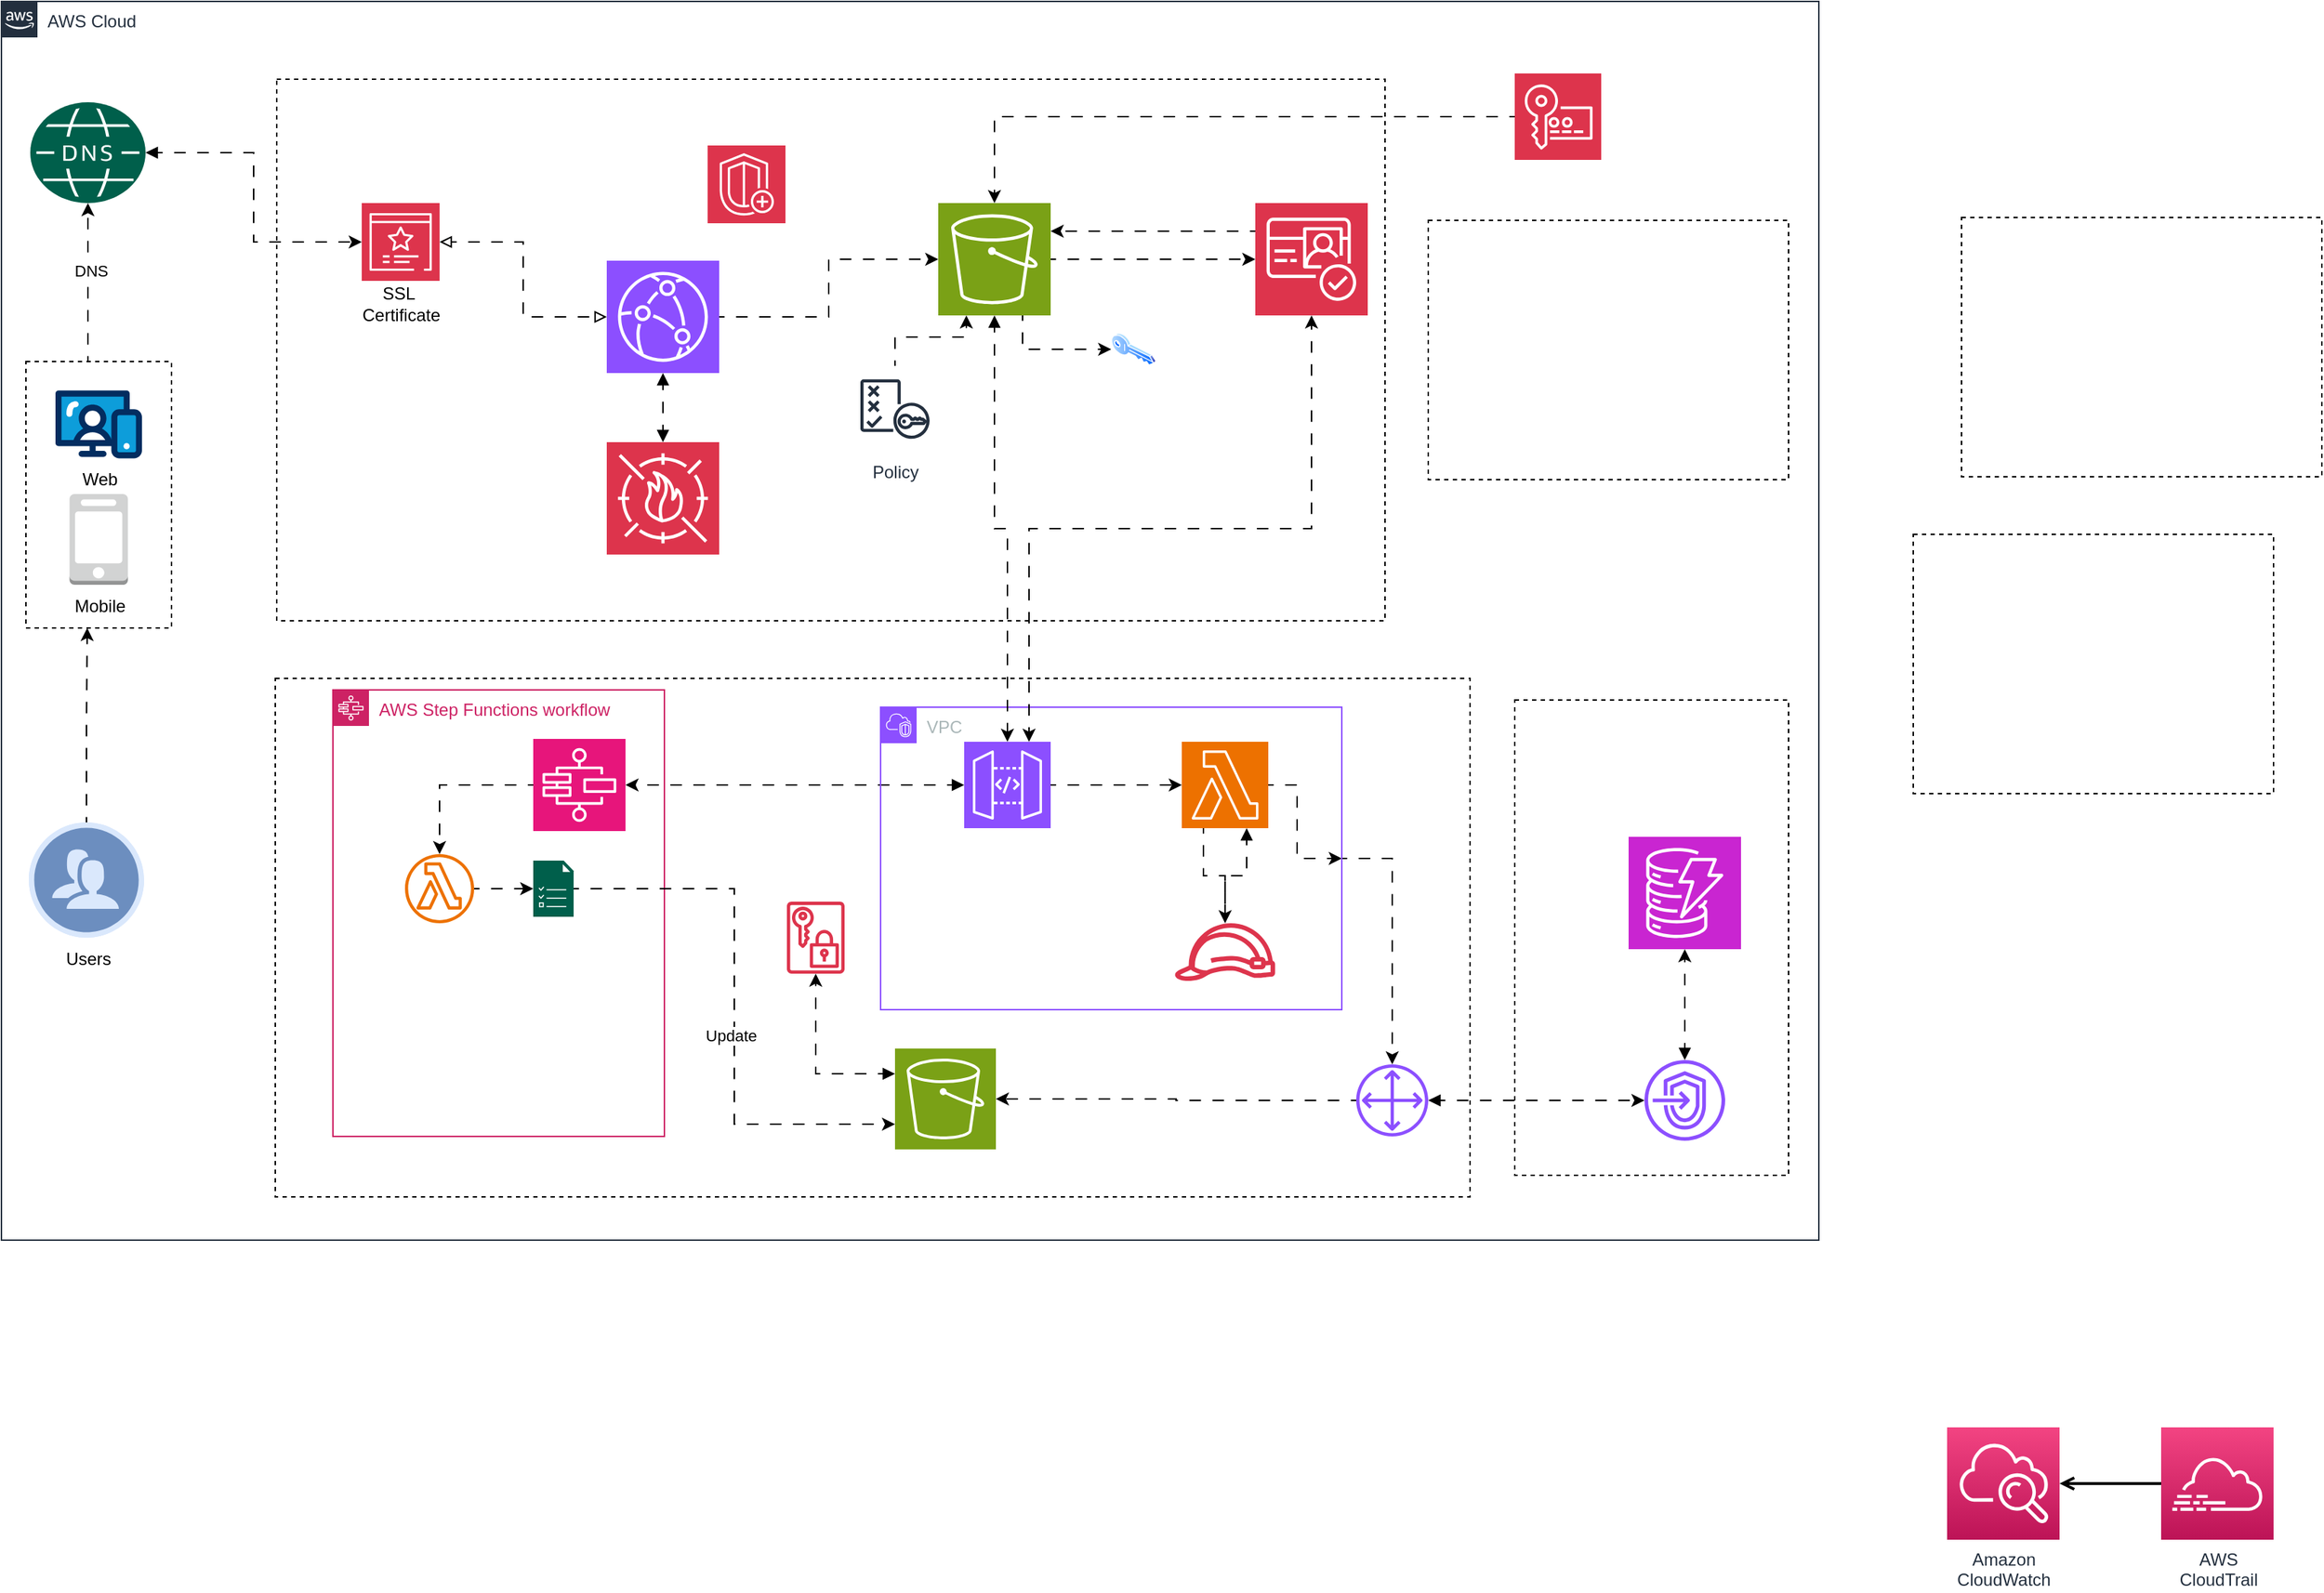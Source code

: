<mxfile version="24.0.6" type="github">
  <diagram id="Ht1M8jgEwFfnCIfOTk4-" name="Page-1">
    <mxGraphModel dx="1750" dy="948" grid="1" gridSize="10" guides="1" tooltips="1" connect="1" arrows="1" fold="1" page="1" pageScale="1" pageWidth="1169" pageHeight="827" math="0" shadow="0">
      <root>
        <mxCell id="0" />
        <mxCell id="1" parent="0" />
        <mxCell id="zDLwmak6Exq9vii1_VhZ-11" value="AWS Cloud" style="points=[[0,0],[0.25,0],[0.5,0],[0.75,0],[1,0],[1,0.25],[1,0.5],[1,0.75],[1,1],[0.75,1],[0.5,1],[0.25,1],[0,1],[0,0.75],[0,0.5],[0,0.25]];outlineConnect=0;gradientColor=none;html=1;whiteSpace=wrap;fontSize=12;fontStyle=0;shape=mxgraph.aws4.group;grIcon=mxgraph.aws4.group_aws_cloud_alt;strokeColor=#232F3E;fillColor=none;verticalAlign=top;align=left;spacingLeft=30;fontColor=#232F3E;dashed=0;labelBackgroundColor=#ffffff;container=1;pointerEvents=0;collapsible=0;recursiveResize=0;" parent="1" vertex="1">
          <mxGeometry x="40" y="30" width="1261" height="860" as="geometry" />
        </mxCell>
        <mxCell id="zDLwmak6Exq9vii1_VhZ-18" value="" style="verticalLabelPosition=bottom;sketch=0;html=1;fillColor=#dae8fc;strokeColor=#6c8ebf;verticalAlign=top;align=center;points=[[0,0.5,0],[0.125,0.25,0],[0.25,0,0],[0.5,0,0],[0.75,0,0],[0.875,0.25,0],[1,0.5,0],[0.875,0.75,0],[0.75,1,0],[0.5,1,0],[0.125,0.75,0]];pointerEvents=1;shape=mxgraph.cisco_safe.compositeIcon;bgIcon=ellipse;resIcon=mxgraph.cisco_safe.design.users;" parent="zDLwmak6Exq9vii1_VhZ-11" vertex="1">
          <mxGeometry x="19" y="570" width="80" height="80" as="geometry" />
        </mxCell>
        <mxCell id="zDLwmak6Exq9vii1_VhZ-28" value="" style="rounded=0;whiteSpace=wrap;html=1;labelBackgroundColor=none;fillColor=none;dashed=1;container=1;pointerEvents=0;collapsible=0;recursiveResize=0;" parent="zDLwmak6Exq9vii1_VhZ-11" vertex="1">
          <mxGeometry x="17" y="250" width="101" height="185" as="geometry" />
        </mxCell>
        <mxCell id="zDLwmak6Exq9vii1_VhZ-29" value="" style="outlineConnect=0;dashed=0;verticalLabelPosition=bottom;verticalAlign=top;align=center;html=1;shape=mxgraph.aws3.mobile_client;fillColor=#D2D3D3;gradientColor=none;" parent="zDLwmak6Exq9vii1_VhZ-28" vertex="1">
          <mxGeometry x="30.25" y="92" width="40.5" height="63" as="geometry" />
        </mxCell>
        <mxCell id="zDLwmak6Exq9vii1_VhZ-30" value="" style="verticalLabelPosition=bottom;aspect=fixed;html=1;shape=mxgraph.salesforce.web;" parent="zDLwmak6Exq9vii1_VhZ-28" vertex="1">
          <mxGeometry x="20.5" y="20" width="60" height="47.4" as="geometry" />
        </mxCell>
        <mxCell id="zDLwmak6Exq9vii1_VhZ-31" value="Web" style="text;html=1;align=center;verticalAlign=middle;resizable=0;points=[];autosize=1;strokeColor=none;fillColor=none;" parent="zDLwmak6Exq9vii1_VhZ-28" vertex="1">
          <mxGeometry x="25.5" y="67.4" width="50" height="30" as="geometry" />
        </mxCell>
        <mxCell id="zDLwmak6Exq9vii1_VhZ-32" value="Mobile" style="text;html=1;align=center;verticalAlign=middle;resizable=0;points=[];autosize=1;strokeColor=none;fillColor=none;" parent="zDLwmak6Exq9vii1_VhZ-28" vertex="1">
          <mxGeometry x="20.5" y="155" width="60" height="30" as="geometry" />
        </mxCell>
        <mxCell id="zDLwmak6Exq9vii1_VhZ-34" value="Users" style="text;html=1;align=center;verticalAlign=middle;resizable=0;points=[];autosize=1;strokeColor=none;fillColor=none;" parent="zDLwmak6Exq9vii1_VhZ-11" vertex="1">
          <mxGeometry x="35" y="650" width="50" height="30" as="geometry" />
        </mxCell>
        <mxCell id="zDLwmak6Exq9vii1_VhZ-35" style="edgeStyle=orthogonalEdgeStyle;rounded=0;orthogonalLoop=1;jettySize=auto;html=1;entryX=0.421;entryY=1;entryDx=0;entryDy=0;entryPerimeter=0;flowAnimation=1;" parent="zDLwmak6Exq9vii1_VhZ-11" source="zDLwmak6Exq9vii1_VhZ-18" target="zDLwmak6Exq9vii1_VhZ-28" edge="1">
          <mxGeometry relative="1" as="geometry" />
        </mxCell>
        <mxCell id="zDLwmak6Exq9vii1_VhZ-37" value="" style="endArrow=classic;html=1;rounded=0;flowAnimation=1;" parent="zDLwmak6Exq9vii1_VhZ-11" target="zDLwmak6Exq9vii1_VhZ-48" edge="1">
          <mxGeometry width="50" height="50" relative="1" as="geometry">
            <mxPoint x="60" y="250" as="sourcePoint" />
            <mxPoint x="60" y="137.399" as="targetPoint" />
          </mxGeometry>
        </mxCell>
        <mxCell id="zDLwmak6Exq9vii1_VhZ-38" value="DNS&lt;br&gt;" style="edgeLabel;html=1;align=center;verticalAlign=middle;resizable=0;points=[];" parent="zDLwmak6Exq9vii1_VhZ-37" vertex="1" connectable="0">
          <mxGeometry x="0.141" y="-2" relative="1" as="geometry">
            <mxPoint as="offset" />
          </mxGeometry>
        </mxCell>
        <mxCell id="zDLwmak6Exq9vii1_VhZ-59" style="edgeStyle=orthogonalEdgeStyle;rounded=0;orthogonalLoop=1;jettySize=auto;html=1;flowAnimation=1;startArrow=block;startFill=1;" parent="zDLwmak6Exq9vii1_VhZ-11" source="zDLwmak6Exq9vii1_VhZ-48" target="zDLwmak6Exq9vii1_VhZ-58" edge="1">
          <mxGeometry relative="1" as="geometry" />
        </mxCell>
        <mxCell id="zDLwmak6Exq9vii1_VhZ-48" value="" style="sketch=0;pointerEvents=1;shadow=0;dashed=0;html=1;strokeColor=none;fillColor=#005F4B;labelPosition=center;verticalLabelPosition=bottom;verticalAlign=top;align=center;outlineConnect=0;shape=mxgraph.veeam2.dns;" parent="zDLwmak6Exq9vii1_VhZ-11" vertex="1">
          <mxGeometry x="20" y="70" width="80" height="70" as="geometry" />
        </mxCell>
        <mxCell id="xacQXEv9eue6kRvguFlX-3" value="" style="rounded=0;whiteSpace=wrap;html=1;labelBackgroundColor=none;fillColor=none;dashed=1;container=1;pointerEvents=0;collapsible=0;recursiveResize=0;" parent="zDLwmak6Exq9vii1_VhZ-11" vertex="1">
          <mxGeometry x="191" y="54" width="769" height="376" as="geometry" />
        </mxCell>
        <mxCell id="zDLwmak6Exq9vii1_VhZ-58" value="" style="points=[[0,0,0],[0.25,0,0],[0.5,0,0],[0.75,0,0],[1,0,0],[0,1,0],[0.25,1,0],[0.5,1,0],[0.75,1,0],[1,1,0],[0,0.25,0],[0,0.5,0],[0,0.75,0],[1,0.25,0],[1,0.5,0],[1,0.75,0]];outlineConnect=0;fontColor=#232F3E;fillColor=#DD344C;strokeColor=#ffffff;dashed=0;verticalLabelPosition=bottom;verticalAlign=top;align=center;html=1;fontSize=12;fontStyle=0;aspect=fixed;shape=mxgraph.aws4.resourceIcon;resIcon=mxgraph.aws4.certificate_manager_3;fillStyle=auto;shadow=0;" parent="xacQXEv9eue6kRvguFlX-3" vertex="1">
          <mxGeometry x="59" y="86" width="54" height="54" as="geometry" />
        </mxCell>
        <mxCell id="xacQXEv9eue6kRvguFlX-27" style="edgeStyle=orthogonalEdgeStyle;rounded=0;orthogonalLoop=1;jettySize=auto;html=1;exitX=1;exitY=0.5;exitDx=0;exitDy=0;exitPerimeter=0;flowAnimation=1;" parent="xacQXEv9eue6kRvguFlX-3" source="zDLwmak6Exq9vii1_VhZ-52" target="xacQXEv9eue6kRvguFlX-17" edge="1">
          <mxGeometry relative="1" as="geometry" />
        </mxCell>
        <mxCell id="zDLwmak6Exq9vii1_VhZ-52" value="" style="sketch=0;points=[[0,0,0],[0.25,0,0],[0.5,0,0],[0.75,0,0],[1,0,0],[0,1,0],[0.25,1,0],[0.5,1,0],[0.75,1,0],[1,1,0],[0,0.25,0],[0,0.5,0],[0,0.75,0],[1,0.25,0],[1,0.5,0],[1,0.75,0]];outlineConnect=0;fontColor=#232F3E;fillColor=#8C4FFF;strokeColor=#ffffff;dashed=0;verticalLabelPosition=bottom;verticalAlign=top;align=center;html=1;fontSize=12;fontStyle=0;aspect=fixed;shape=mxgraph.aws4.resourceIcon;resIcon=mxgraph.aws4.cloudfront;" parent="xacQXEv9eue6kRvguFlX-3" vertex="1">
          <mxGeometry x="229" y="126" width="78" height="78" as="geometry" />
        </mxCell>
        <mxCell id="zDLwmak6Exq9vii1_VhZ-53" style="edgeStyle=orthogonalEdgeStyle;rounded=0;orthogonalLoop=1;jettySize=auto;html=1;endArrow=block;endFill=1;startArrow=block;startFill=1;flowAnimation=1;entryX=0.5;entryY=0;entryDx=0;entryDy=0;entryPerimeter=0;" parent="xacQXEv9eue6kRvguFlX-3" source="zDLwmak6Exq9vii1_VhZ-52" target="xacQXEv9eue6kRvguFlX-15" edge="1">
          <mxGeometry relative="1" as="geometry">
            <mxPoint x="270.0" y="239.4" as="targetPoint" />
          </mxGeometry>
        </mxCell>
        <mxCell id="zDLwmak6Exq9vii1_VhZ-60" style="edgeStyle=orthogonalEdgeStyle;rounded=0;orthogonalLoop=1;jettySize=auto;html=1;flowAnimation=1;endArrow=block;endFill=0;startArrow=block;startFill=0;" parent="xacQXEv9eue6kRvguFlX-3" source="zDLwmak6Exq9vii1_VhZ-58" target="zDLwmak6Exq9vii1_VhZ-52" edge="1">
          <mxGeometry relative="1" as="geometry" />
        </mxCell>
        <mxCell id="xacQXEv9eue6kRvguFlX-14" value="" style="sketch=0;points=[[0,0,0],[0.25,0,0],[0.5,0,0],[0.75,0,0],[1,0,0],[0,1,0],[0.25,1,0],[0.5,1,0],[0.75,1,0],[1,1,0],[0,0.25,0],[0,0.5,0],[0,0.75,0],[1,0.25,0],[1,0.5,0],[1,0.75,0]];outlineConnect=0;fontColor=#232F3E;fillColor=#DD344C;strokeColor=#ffffff;dashed=0;verticalLabelPosition=bottom;verticalAlign=top;align=center;html=1;fontSize=12;fontStyle=0;aspect=fixed;shape=mxgraph.aws4.resourceIcon;resIcon=mxgraph.aws4.shield;" parent="xacQXEv9eue6kRvguFlX-3" vertex="1">
          <mxGeometry x="299" y="46" width="54" height="54" as="geometry" />
        </mxCell>
        <mxCell id="xacQXEv9eue6kRvguFlX-15" value="" style="sketch=0;points=[[0,0,0],[0.25,0,0],[0.5,0,0],[0.75,0,0],[1,0,0],[0,1,0],[0.25,1,0],[0.5,1,0],[0.75,1,0],[1,1,0],[0,0.25,0],[0,0.5,0],[0,0.75,0],[1,0.25,0],[1,0.5,0],[1,0.75,0]];outlineConnect=0;fontColor=#232F3E;fillColor=#DD344C;strokeColor=#ffffff;dashed=0;verticalLabelPosition=bottom;verticalAlign=top;align=center;html=1;fontSize=12;fontStyle=0;aspect=fixed;shape=mxgraph.aws4.resourceIcon;resIcon=mxgraph.aws4.waf;" parent="xacQXEv9eue6kRvguFlX-3" vertex="1">
          <mxGeometry x="229" y="252" width="78" height="78" as="geometry" />
        </mxCell>
        <mxCell id="xacQXEv9eue6kRvguFlX-25" style="edgeStyle=orthogonalEdgeStyle;rounded=0;orthogonalLoop=1;jettySize=auto;html=1;exitX=0.75;exitY=1;exitDx=0;exitDy=0;exitPerimeter=0;entryX=0;entryY=0.5;entryDx=0;entryDy=0;flowAnimation=1;" parent="xacQXEv9eue6kRvguFlX-3" source="xacQXEv9eue6kRvguFlX-17" target="xacQXEv9eue6kRvguFlX-24" edge="1">
          <mxGeometry relative="1" as="geometry" />
        </mxCell>
        <mxCell id="xacQXEv9eue6kRvguFlX-76" style="edgeStyle=orthogonalEdgeStyle;rounded=0;orthogonalLoop=1;jettySize=auto;html=1;flowAnimation=1;" parent="xacQXEv9eue6kRvguFlX-3" source="xacQXEv9eue6kRvguFlX-17" target="xacQXEv9eue6kRvguFlX-75" edge="1">
          <mxGeometry relative="1" as="geometry" />
        </mxCell>
        <mxCell id="xacQXEv9eue6kRvguFlX-17" value="" style="sketch=0;points=[[0,0,0],[0.25,0,0],[0.5,0,0],[0.75,0,0],[1,0,0],[0,1,0],[0.25,1,0],[0.5,1,0],[0.75,1,0],[1,1,0],[0,0.25,0],[0,0.5,0],[0,0.75,0],[1,0.25,0],[1,0.5,0],[1,0.75,0]];outlineConnect=0;fontColor=#232F3E;fillColor=#7AA116;strokeColor=#ffffff;dashed=0;verticalLabelPosition=bottom;verticalAlign=top;align=center;html=1;fontSize=12;fontStyle=0;aspect=fixed;shape=mxgraph.aws4.resourceIcon;resIcon=mxgraph.aws4.s3;" parent="xacQXEv9eue6kRvguFlX-3" vertex="1">
          <mxGeometry x="459" y="86" width="78" height="78" as="geometry" />
        </mxCell>
        <mxCell id="xacQXEv9eue6kRvguFlX-19" value="Policy" style="sketch=0;outlineConnect=0;fontColor=#232F3E;gradientColor=none;strokeColor=#232F3E;fillColor=#ffffff;dashed=0;verticalLabelPosition=bottom;verticalAlign=top;align=center;html=1;fontSize=12;fontStyle=0;aspect=fixed;shape=mxgraph.aws4.resourceIcon;resIcon=mxgraph.aws4.policy;" parent="xacQXEv9eue6kRvguFlX-3" vertex="1">
          <mxGeometry x="399" y="199" width="60" height="60" as="geometry" />
        </mxCell>
        <mxCell id="xacQXEv9eue6kRvguFlX-22" style="edgeStyle=orthogonalEdgeStyle;rounded=0;orthogonalLoop=1;jettySize=auto;html=1;entryX=0.25;entryY=1;entryDx=0;entryDy=0;entryPerimeter=0;flowAnimation=1;jumpStyle=arc;startArrow=none;startFill=0;" parent="xacQXEv9eue6kRvguFlX-3" source="xacQXEv9eue6kRvguFlX-19" target="xacQXEv9eue6kRvguFlX-17" edge="1">
          <mxGeometry relative="1" as="geometry" />
        </mxCell>
        <mxCell id="xacQXEv9eue6kRvguFlX-24" value="" style="image;aspect=fixed;perimeter=ellipsePerimeter;html=1;align=center;shadow=0;dashed=0;spacingTop=3;image=img/lib/active_directory/key.svg;" parent="xacQXEv9eue6kRvguFlX-3" vertex="1">
          <mxGeometry x="579" y="176" width="31.08" height="23" as="geometry" />
        </mxCell>
        <mxCell id="xacQXEv9eue6kRvguFlX-26" value="SSL&amp;nbsp;&lt;div&gt;Certificate&lt;/div&gt;" style="text;html=1;align=center;verticalAlign=middle;resizable=0;points=[];autosize=1;strokeColor=none;fillColor=none;" parent="xacQXEv9eue6kRvguFlX-3" vertex="1">
          <mxGeometry x="46" y="136" width="80" height="40" as="geometry" />
        </mxCell>
        <mxCell id="xacQXEv9eue6kRvguFlX-75" value="" style="sketch=0;points=[[0,0,0],[0.25,0,0],[0.5,0,0],[0.75,0,0],[1,0,0],[0,1,0],[0.25,1,0],[0.5,1,0],[0.75,1,0],[1,1,0],[0,0.25,0],[0,0.5,0],[0,0.75,0],[1,0.25,0],[1,0.5,0],[1,0.75,0]];outlineConnect=0;fontColor=#232F3E;fillColor=#DD344C;strokeColor=#ffffff;dashed=0;verticalLabelPosition=bottom;verticalAlign=top;align=center;html=1;fontSize=12;fontStyle=0;aspect=fixed;shape=mxgraph.aws4.resourceIcon;resIcon=mxgraph.aws4.cognito;" parent="xacQXEv9eue6kRvguFlX-3" vertex="1">
          <mxGeometry x="679" y="86" width="78" height="78" as="geometry" />
        </mxCell>
        <mxCell id="xacQXEv9eue6kRvguFlX-77" style="edgeStyle=orthogonalEdgeStyle;rounded=0;orthogonalLoop=1;jettySize=auto;html=1;exitX=0;exitY=0.25;exitDx=0;exitDy=0;exitPerimeter=0;entryX=1;entryY=0.25;entryDx=0;entryDy=0;entryPerimeter=0;flowAnimation=1;" parent="xacQXEv9eue6kRvguFlX-3" source="xacQXEv9eue6kRvguFlX-75" target="xacQXEv9eue6kRvguFlX-17" edge="1">
          <mxGeometry relative="1" as="geometry" />
        </mxCell>
        <mxCell id="xacQXEv9eue6kRvguFlX-21" style="edgeStyle=orthogonalEdgeStyle;rounded=0;orthogonalLoop=1;jettySize=auto;html=1;flowAnimation=1;exitX=0;exitY=0.5;exitDx=0;exitDy=0;exitPerimeter=0;" parent="zDLwmak6Exq9vii1_VhZ-11" source="xacQXEv9eue6kRvguFlX-23" target="xacQXEv9eue6kRvguFlX-17" edge="1">
          <mxGeometry relative="1" as="geometry" />
        </mxCell>
        <mxCell id="xacQXEv9eue6kRvguFlX-23" value="" style="sketch=0;points=[[0,0,0],[0.25,0,0],[0.5,0,0],[0.75,0,0],[1,0,0],[0,1,0],[0.25,1,0],[0.5,1,0],[0.75,1,0],[1,1,0],[0,0.25,0],[0,0.5,0],[0,0.75,0],[1,0.25,0],[1,0.5,0],[1,0.75,0]];outlineConnect=0;fontColor=#232F3E;fillColor=#DD344C;strokeColor=#ffffff;dashed=0;verticalLabelPosition=bottom;verticalAlign=top;align=center;html=1;fontSize=12;fontStyle=0;aspect=fixed;shape=mxgraph.aws4.resourceIcon;resIcon=mxgraph.aws4.key_management_service;" parent="zDLwmak6Exq9vii1_VhZ-11" vertex="1">
          <mxGeometry x="1050" y="50" width="60" height="60" as="geometry" />
        </mxCell>
        <mxCell id="xacQXEv9eue6kRvguFlX-71" value="" style="rounded=0;whiteSpace=wrap;html=1;labelBackgroundColor=none;fillColor=none;dashed=1;container=1;pointerEvents=0;collapsible=0;recursiveResize=0;" parent="zDLwmak6Exq9vii1_VhZ-11" vertex="1">
          <mxGeometry x="190" y="470" width="829" height="360" as="geometry" />
        </mxCell>
        <mxCell id="9qGAevchxisQlO8GZmue-5" style="edgeStyle=orthogonalEdgeStyle;rounded=0;orthogonalLoop=1;jettySize=auto;html=1;exitX=0;exitY=0.5;exitDx=0;exitDy=0;exitPerimeter=0;flowAnimation=1;startArrow=block;startFill=1;" edge="1" parent="xacQXEv9eue6kRvguFlX-71" source="xacQXEv9eue6kRvguFlX-74" target="9qGAevchxisQlO8GZmue-4">
          <mxGeometry relative="1" as="geometry" />
        </mxCell>
        <mxCell id="xacQXEv9eue6kRvguFlX-74" value="" style="sketch=0;points=[[0,0,0],[0.25,0,0],[0.5,0,0],[0.75,0,0],[1,0,0],[0,1,0],[0.25,1,0],[0.5,1,0],[0.75,1,0],[1,1,0],[0,0.25,0],[0,0.5,0],[0,0.75,0],[1,0.25,0],[1,0.5,0],[1,0.75,0]];outlineConnect=0;fontColor=#232F3E;fillColor=#8C4FFF;strokeColor=#ffffff;dashed=0;verticalLabelPosition=bottom;verticalAlign=top;align=center;html=1;fontSize=12;fontStyle=0;aspect=fixed;shape=mxgraph.aws4.resourceIcon;resIcon=mxgraph.aws4.api_gateway;" parent="xacQXEv9eue6kRvguFlX-71" vertex="1">
          <mxGeometry x="478" y="44" width="60" height="60" as="geometry" />
        </mxCell>
        <mxCell id="9qGAevchxisQlO8GZmue-67" style="edgeStyle=orthogonalEdgeStyle;rounded=0;orthogonalLoop=1;jettySize=auto;html=1;exitX=0.25;exitY=1;exitDx=0;exitDy=0;exitPerimeter=0;flowAnimation=1;" edge="1" parent="xacQXEv9eue6kRvguFlX-71" source="9qGAevchxisQlO8GZmue-2" target="9qGAevchxisQlO8GZmue-66">
          <mxGeometry relative="1" as="geometry" />
        </mxCell>
        <mxCell id="9qGAevchxisQlO8GZmue-68" style="edgeStyle=orthogonalEdgeStyle;rounded=0;orthogonalLoop=1;jettySize=auto;html=1;exitX=0.75;exitY=1;exitDx=0;exitDy=0;exitPerimeter=0;startArrow=block;startFill=1;endArrow=none;endFill=0;flowAnimation=1;" edge="1" parent="xacQXEv9eue6kRvguFlX-71" source="9qGAevchxisQlO8GZmue-2" target="9qGAevchxisQlO8GZmue-66">
          <mxGeometry relative="1" as="geometry" />
        </mxCell>
        <mxCell id="9qGAevchxisQlO8GZmue-69" style="edgeStyle=orthogonalEdgeStyle;rounded=0;orthogonalLoop=1;jettySize=auto;html=1;exitX=1;exitY=0.5;exitDx=0;exitDy=0;exitPerimeter=0;entryX=1;entryY=0.5;entryDx=0;entryDy=0;flowAnimation=1;" edge="1" parent="xacQXEv9eue6kRvguFlX-71" source="9qGAevchxisQlO8GZmue-2" target="9qGAevchxisQlO8GZmue-60">
          <mxGeometry relative="1" as="geometry" />
        </mxCell>
        <mxCell id="9qGAevchxisQlO8GZmue-2" value="" style="sketch=0;points=[[0,0,0],[0.25,0,0],[0.5,0,0],[0.75,0,0],[1,0,0],[0,1,0],[0.25,1,0],[0.5,1,0],[0.75,1,0],[1,1,0],[0,0.25,0],[0,0.5,0],[0,0.75,0],[1,0.25,0],[1,0.5,0],[1,0.75,0]];outlineConnect=0;fontColor=#232F3E;fillColor=#ED7100;strokeColor=#ffffff;dashed=0;verticalLabelPosition=bottom;verticalAlign=top;align=center;html=1;fontSize=12;fontStyle=0;aspect=fixed;shape=mxgraph.aws4.resourceIcon;resIcon=mxgraph.aws4.lambda;" vertex="1" parent="xacQXEv9eue6kRvguFlX-71">
          <mxGeometry x="629" y="44" width="60" height="60" as="geometry" />
        </mxCell>
        <mxCell id="9qGAevchxisQlO8GZmue-74" style="edgeStyle=orthogonalEdgeStyle;rounded=0;orthogonalLoop=1;jettySize=auto;html=1;exitX=0;exitY=0.25;exitDx=0;exitDy=0;exitPerimeter=0;flowAnimation=1;startArrow=block;startFill=1;" edge="1" parent="xacQXEv9eue6kRvguFlX-71" source="9qGAevchxisQlO8GZmue-3" target="9qGAevchxisQlO8GZmue-73">
          <mxGeometry relative="1" as="geometry" />
        </mxCell>
        <mxCell id="9qGAevchxisQlO8GZmue-3" value="" style="sketch=0;points=[[0,0,0],[0.25,0,0],[0.5,0,0],[0.75,0,0],[1,0,0],[0,1,0],[0.25,1,0],[0.5,1,0],[0.75,1,0],[1,1,0],[0,0.25,0],[0,0.5,0],[0,0.75,0],[1,0.25,0],[1,0.5,0],[1,0.75,0]];outlineConnect=0;fontColor=#232F3E;fillColor=#7AA116;strokeColor=#ffffff;dashed=0;verticalLabelPosition=bottom;verticalAlign=top;align=center;html=1;fontSize=12;fontStyle=0;aspect=fixed;shape=mxgraph.aws4.resourceIcon;resIcon=mxgraph.aws4.s3;" vertex="1" parent="xacQXEv9eue6kRvguFlX-71">
          <mxGeometry x="430" y="257" width="70" height="70" as="geometry" />
        </mxCell>
        <mxCell id="9qGAevchxisQlO8GZmue-77" style="edgeStyle=orthogonalEdgeStyle;rounded=0;orthogonalLoop=1;jettySize=auto;html=1;flowAnimation=1;" edge="1" parent="xacQXEv9eue6kRvguFlX-71" source="9qGAevchxisQlO8GZmue-4" target="9qGAevchxisQlO8GZmue-76">
          <mxGeometry relative="1" as="geometry" />
        </mxCell>
        <mxCell id="9qGAevchxisQlO8GZmue-4" value="" style="sketch=0;points=[[0,0,0],[0.25,0,0],[0.5,0,0],[0.75,0,0],[1,0,0],[0,1,0],[0.25,1,0],[0.5,1,0],[0.75,1,0],[1,1,0],[0,0.25,0],[0,0.5,0],[0,0.75,0],[1,0.25,0],[1,0.5,0],[1,0.75,0]];outlineConnect=0;fontColor=#232F3E;fillColor=#E7157B;strokeColor=#ffffff;dashed=0;verticalLabelPosition=bottom;verticalAlign=top;align=center;html=1;fontSize=12;fontStyle=0;aspect=fixed;shape=mxgraph.aws4.resourceIcon;resIcon=mxgraph.aws4.step_functions;" vertex="1" parent="xacQXEv9eue6kRvguFlX-71">
          <mxGeometry x="179" y="42" width="64" height="64" as="geometry" />
        </mxCell>
        <mxCell id="9qGAevchxisQlO8GZmue-6" style="edgeStyle=orthogonalEdgeStyle;rounded=0;orthogonalLoop=1;jettySize=auto;html=1;entryX=0;entryY=0.5;entryDx=0;entryDy=0;entryPerimeter=0;flowAnimation=1;" edge="1" parent="xacQXEv9eue6kRvguFlX-71" source="xacQXEv9eue6kRvguFlX-74" target="9qGAevchxisQlO8GZmue-2">
          <mxGeometry relative="1" as="geometry" />
        </mxCell>
        <mxCell id="9qGAevchxisQlO8GZmue-65" style="edgeStyle=orthogonalEdgeStyle;rounded=0;orthogonalLoop=1;jettySize=auto;html=1;flowAnimation=1;" edge="1" parent="xacQXEv9eue6kRvguFlX-71" source="9qGAevchxisQlO8GZmue-10" target="9qGAevchxisQlO8GZmue-3">
          <mxGeometry relative="1" as="geometry" />
        </mxCell>
        <mxCell id="9qGAevchxisQlO8GZmue-10" value="" style="sketch=0;outlineConnect=0;fontColor=#232F3E;gradientColor=none;fillColor=#8C4FFF;strokeColor=none;dashed=0;verticalLabelPosition=bottom;verticalAlign=top;align=center;html=1;fontSize=12;fontStyle=0;aspect=fixed;pointerEvents=1;shape=mxgraph.aws4.customer_gateway;" vertex="1" parent="xacQXEv9eue6kRvguFlX-71">
          <mxGeometry x="750" y="268" width="50" height="50" as="geometry" />
        </mxCell>
        <mxCell id="9qGAevchxisQlO8GZmue-61" style="edgeStyle=orthogonalEdgeStyle;rounded=0;orthogonalLoop=1;jettySize=auto;html=1;flowAnimation=1;" edge="1" parent="xacQXEv9eue6kRvguFlX-71" source="9qGAevchxisQlO8GZmue-60" target="9qGAevchxisQlO8GZmue-10">
          <mxGeometry relative="1" as="geometry" />
        </mxCell>
        <mxCell id="9qGAevchxisQlO8GZmue-60" value="VPC" style="points=[[0,0],[0.25,0],[0.5,0],[0.75,0],[1,0],[1,0.25],[1,0.5],[1,0.75],[1,1],[0.75,1],[0.5,1],[0.25,1],[0,1],[0,0.75],[0,0.5],[0,0.25]];outlineConnect=0;gradientColor=none;html=1;whiteSpace=wrap;fontSize=12;fontStyle=0;container=1;pointerEvents=0;collapsible=0;recursiveResize=0;shape=mxgraph.aws4.group;grIcon=mxgraph.aws4.group_vpc2;strokeColor=#8C4FFF;fillColor=none;verticalAlign=top;align=left;spacingLeft=30;fontColor=#AAB7B8;dashed=0;" vertex="1" parent="xacQXEv9eue6kRvguFlX-71">
          <mxGeometry x="420" y="20" width="320" height="210" as="geometry" />
        </mxCell>
        <mxCell id="9qGAevchxisQlO8GZmue-66" value="" style="sketch=0;outlineConnect=0;fontColor=#232F3E;gradientColor=none;fillColor=#DD344C;strokeColor=none;dashed=0;verticalLabelPosition=bottom;verticalAlign=top;align=center;html=1;fontSize=12;fontStyle=0;aspect=fixed;pointerEvents=1;shape=mxgraph.aws4.role;" vertex="1" parent="xacQXEv9eue6kRvguFlX-71">
          <mxGeometry x="623.54" y="170" width="70.91" height="40" as="geometry" />
        </mxCell>
        <mxCell id="9qGAevchxisQlO8GZmue-73" value="" style="sketch=0;outlineConnect=0;fontColor=#232F3E;gradientColor=none;fillColor=#DD344C;strokeColor=none;dashed=0;verticalLabelPosition=bottom;verticalAlign=top;align=center;html=1;fontSize=12;fontStyle=0;aspect=fixed;pointerEvents=1;shape=mxgraph.aws4.data_encryption_key;" vertex="1" parent="xacQXEv9eue6kRvguFlX-71">
          <mxGeometry x="355" y="154.84" width="40" height="50.33" as="geometry" />
        </mxCell>
        <mxCell id="9qGAevchxisQlO8GZmue-75" value="AWS Step Functions workflow" style="points=[[0,0],[0.25,0],[0.5,0],[0.75,0],[1,0],[1,0.25],[1,0.5],[1,0.75],[1,1],[0.75,1],[0.5,1],[0.25,1],[0,1],[0,0.75],[0,0.5],[0,0.25]];outlineConnect=0;gradientColor=none;html=1;whiteSpace=wrap;fontSize=12;fontStyle=0;container=1;pointerEvents=0;collapsible=0;recursiveResize=0;shape=mxgraph.aws4.group;grIcon=mxgraph.aws4.group_aws_step_functions_workflow;strokeColor=#CD2264;fillColor=none;verticalAlign=top;align=left;spacingLeft=30;fontColor=#CD2264;dashed=0;" vertex="1" parent="xacQXEv9eue6kRvguFlX-71">
          <mxGeometry x="40" y="8" width="230" height="310" as="geometry" />
        </mxCell>
        <mxCell id="9qGAevchxisQlO8GZmue-79" style="edgeStyle=orthogonalEdgeStyle;rounded=0;orthogonalLoop=1;jettySize=auto;html=1;flowAnimation=1;" edge="1" parent="xacQXEv9eue6kRvguFlX-71" source="9qGAevchxisQlO8GZmue-76" target="9qGAevchxisQlO8GZmue-78">
          <mxGeometry relative="1" as="geometry" />
        </mxCell>
        <mxCell id="9qGAevchxisQlO8GZmue-76" value="" style="sketch=0;outlineConnect=0;fontColor=#232F3E;gradientColor=none;fillColor=#ED7100;strokeColor=none;dashed=0;verticalLabelPosition=bottom;verticalAlign=top;align=center;html=1;fontSize=12;fontStyle=0;aspect=fixed;pointerEvents=1;shape=mxgraph.aws4.lambda_function;" vertex="1" parent="xacQXEv9eue6kRvguFlX-71">
          <mxGeometry x="90" y="122" width="48" height="48" as="geometry" />
        </mxCell>
        <mxCell id="9qGAevchxisQlO8GZmue-78" value="" style="sketch=0;pointerEvents=1;shadow=0;dashed=0;html=1;strokeColor=none;fillColor=#005F4B;labelPosition=center;verticalLabelPosition=bottom;verticalAlign=top;align=center;outlineConnect=0;shape=mxgraph.veeam2.task_list;" vertex="1" parent="xacQXEv9eue6kRvguFlX-71">
          <mxGeometry x="179" y="126.5" width="28.0" height="39" as="geometry" />
        </mxCell>
        <mxCell id="9qGAevchxisQlO8GZmue-81" style="edgeStyle=orthogonalEdgeStyle;rounded=0;orthogonalLoop=1;jettySize=auto;html=1;entryX=0;entryY=0.75;entryDx=0;entryDy=0;entryPerimeter=0;flowAnimation=1;" edge="1" parent="xacQXEv9eue6kRvguFlX-71" source="9qGAevchxisQlO8GZmue-78" target="9qGAevchxisQlO8GZmue-3">
          <mxGeometry relative="1" as="geometry" />
        </mxCell>
        <mxCell id="9qGAevchxisQlO8GZmue-82" value="Update" style="edgeLabel;html=1;align=center;verticalAlign=middle;resizable=0;points=[];" vertex="1" connectable="0" parent="9qGAevchxisQlO8GZmue-81">
          <mxGeometry x="0.102" y="-3" relative="1" as="geometry">
            <mxPoint as="offset" />
          </mxGeometry>
        </mxCell>
        <mxCell id="xacQXEv9eue6kRvguFlX-78" style="edgeStyle=orthogonalEdgeStyle;rounded=0;orthogonalLoop=1;jettySize=auto;html=1;exitX=0.75;exitY=0;exitDx=0;exitDy=0;exitPerimeter=0;flowAnimation=1;startArrow=classic;startFill=1;" parent="zDLwmak6Exq9vii1_VhZ-11" source="xacQXEv9eue6kRvguFlX-74" target="xacQXEv9eue6kRvguFlX-75" edge="1">
          <mxGeometry relative="1" as="geometry" />
        </mxCell>
        <mxCell id="xacQXEv9eue6kRvguFlX-79" style="edgeStyle=orthogonalEdgeStyle;rounded=0;orthogonalLoop=1;jettySize=auto;html=1;exitX=0.5;exitY=1;exitDx=0;exitDy=0;exitPerimeter=0;flowAnimation=1;startArrow=block;startFill=1;" parent="zDLwmak6Exq9vii1_VhZ-11" source="xacQXEv9eue6kRvguFlX-17" target="xacQXEv9eue6kRvguFlX-74" edge="1">
          <mxGeometry relative="1" as="geometry" />
        </mxCell>
        <mxCell id="xacQXEv9eue6kRvguFlX-80" value="" style="rounded=0;whiteSpace=wrap;html=1;labelBackgroundColor=none;fillColor=none;dashed=1;container=1;pointerEvents=0;collapsible=0;recursiveResize=0;" parent="zDLwmak6Exq9vii1_VhZ-11" vertex="1">
          <mxGeometry x="1050" y="485" width="190" height="330" as="geometry" />
        </mxCell>
        <mxCell id="9qGAevchxisQlO8GZmue-1" value="" style="sketch=0;points=[[0,0,0],[0.25,0,0],[0.5,0,0],[0.75,0,0],[1,0,0],[0,1,0],[0.25,1,0],[0.5,1,0],[0.75,1,0],[1,1,0],[0,0.25,0],[0,0.5,0],[0,0.75,0],[1,0.25,0],[1,0.5,0],[1,0.75,0]];outlineConnect=0;fontColor=#232F3E;fillColor=#C925D1;strokeColor=#ffffff;dashed=0;verticalLabelPosition=bottom;verticalAlign=top;align=center;html=1;fontSize=12;fontStyle=0;aspect=fixed;shape=mxgraph.aws4.resourceIcon;resIcon=mxgraph.aws4.dynamodb;" vertex="1" parent="xacQXEv9eue6kRvguFlX-80">
          <mxGeometry x="79" y="95" width="78" height="78" as="geometry" />
        </mxCell>
        <mxCell id="9qGAevchxisQlO8GZmue-71" style="edgeStyle=orthogonalEdgeStyle;rounded=0;orthogonalLoop=1;jettySize=auto;html=1;flowAnimation=1;startArrow=block;startFill=1;" edge="1" parent="xacQXEv9eue6kRvguFlX-80" source="9qGAevchxisQlO8GZmue-70" target="9qGAevchxisQlO8GZmue-1">
          <mxGeometry relative="1" as="geometry" />
        </mxCell>
        <mxCell id="9qGAevchxisQlO8GZmue-70" value="" style="sketch=0;outlineConnect=0;fontColor=#232F3E;gradientColor=none;fillColor=#8C4FFF;strokeColor=none;dashed=0;verticalLabelPosition=bottom;verticalAlign=top;align=center;html=1;fontSize=12;fontStyle=0;aspect=fixed;pointerEvents=1;shape=mxgraph.aws4.endpoints;" vertex="1" parent="xacQXEv9eue6kRvguFlX-80">
          <mxGeometry x="90" y="250" width="56" height="56" as="geometry" />
        </mxCell>
        <mxCell id="xacQXEv9eue6kRvguFlX-81" value="" style="rounded=0;whiteSpace=wrap;html=1;labelBackgroundColor=none;fillColor=none;dashed=1;container=1;pointerEvents=0;collapsible=0;recursiveResize=0;" parent="zDLwmak6Exq9vii1_VhZ-11" vertex="1">
          <mxGeometry x="990" y="152" width="250" height="180" as="geometry" />
        </mxCell>
        <mxCell id="9qGAevchxisQlO8GZmue-62" style="edgeStyle=orthogonalEdgeStyle;rounded=0;orthogonalLoop=1;jettySize=auto;html=1;flowAnimation=1;startArrow=block;startFill=1;" edge="1" parent="zDLwmak6Exq9vii1_VhZ-11" source="9qGAevchxisQlO8GZmue-10" target="9qGAevchxisQlO8GZmue-70">
          <mxGeometry relative="1" as="geometry" />
        </mxCell>
        <mxCell id="zDLwmak6Exq9vii1_VhZ-43" value="" style="edgeStyle=orthogonalEdgeStyle;rounded=0;orthogonalLoop=1;jettySize=auto;html=1;endArrow=open;endFill=0;strokeWidth=2;" parent="1" source="zDLwmak6Exq9vii1_VhZ-45" target="zDLwmak6Exq9vii1_VhZ-44" edge="1">
          <mxGeometry relative="1" as="geometry" />
        </mxCell>
        <mxCell id="zDLwmak6Exq9vii1_VhZ-44" value="Amazon&lt;br&gt;CloudWatch&lt;br&gt;" style="outlineConnect=0;fontColor=#232F3E;gradientColor=#F34482;gradientDirection=north;fillColor=#BC1356;strokeColor=#ffffff;dashed=0;verticalLabelPosition=bottom;verticalAlign=top;align=center;html=1;fontSize=12;fontStyle=0;aspect=fixed;shape=mxgraph.aws4.resourceIcon;resIcon=mxgraph.aws4.cloudwatch;labelBackgroundColor=#ffffff;" parent="1" vertex="1">
          <mxGeometry x="1390" y="1020" width="78" height="78" as="geometry" />
        </mxCell>
        <mxCell id="zDLwmak6Exq9vii1_VhZ-45" value="AWS&lt;br&gt;CloudTrail" style="outlineConnect=0;fontColor=#232F3E;gradientColor=#F34482;gradientDirection=north;fillColor=#BC1356;strokeColor=#ffffff;dashed=0;verticalLabelPosition=bottom;verticalAlign=top;align=center;html=1;fontSize=12;fontStyle=0;aspect=fixed;shape=mxgraph.aws4.resourceIcon;resIcon=mxgraph.aws4.cloudtrail;labelBackgroundColor=#ffffff;" parent="1" vertex="1">
          <mxGeometry x="1538.5" y="1020" width="78" height="78" as="geometry" />
        </mxCell>
        <mxCell id="zDLwmak6Exq9vii1_VhZ-47" value="" style="rounded=0;whiteSpace=wrap;html=1;labelBackgroundColor=none;fillColor=none;dashed=1;container=1;pointerEvents=0;collapsible=0;recursiveResize=0;" parent="1" vertex="1">
          <mxGeometry x="1400" y="180" width="250" height="180" as="geometry" />
        </mxCell>
        <mxCell id="9qGAevchxisQlO8GZmue-59" value="" style="rounded=0;whiteSpace=wrap;html=1;labelBackgroundColor=none;fillColor=none;dashed=1;container=1;pointerEvents=0;collapsible=0;recursiveResize=0;" vertex="1" parent="1">
          <mxGeometry x="1366.5" y="400" width="250" height="180" as="geometry" />
        </mxCell>
      </root>
    </mxGraphModel>
  </diagram>
</mxfile>
